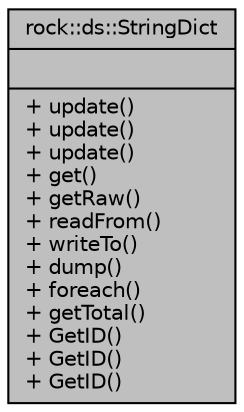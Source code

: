 digraph "rock::ds::StringDict"
{
 // LATEX_PDF_SIZE
  edge [fontname="Helvetica",fontsize="10",labelfontname="Helvetica",labelfontsize="10"];
  node [fontname="Helvetica",fontsize="10",shape=record];
  Node1 [label="{rock::ds::StringDict\n||+ update()\l+ update()\l+ update()\l+ get()\l+ getRaw()\l+ readFrom()\l+ writeTo()\l+ dump()\l+ foreach()\l+ getTotal()\l+ GetID()\l+ GetID()\l+ GetID()\l}",height=0.2,width=0.4,color="black", fillcolor="grey75", style="filled", fontcolor="black",tooltip=" "];
}
